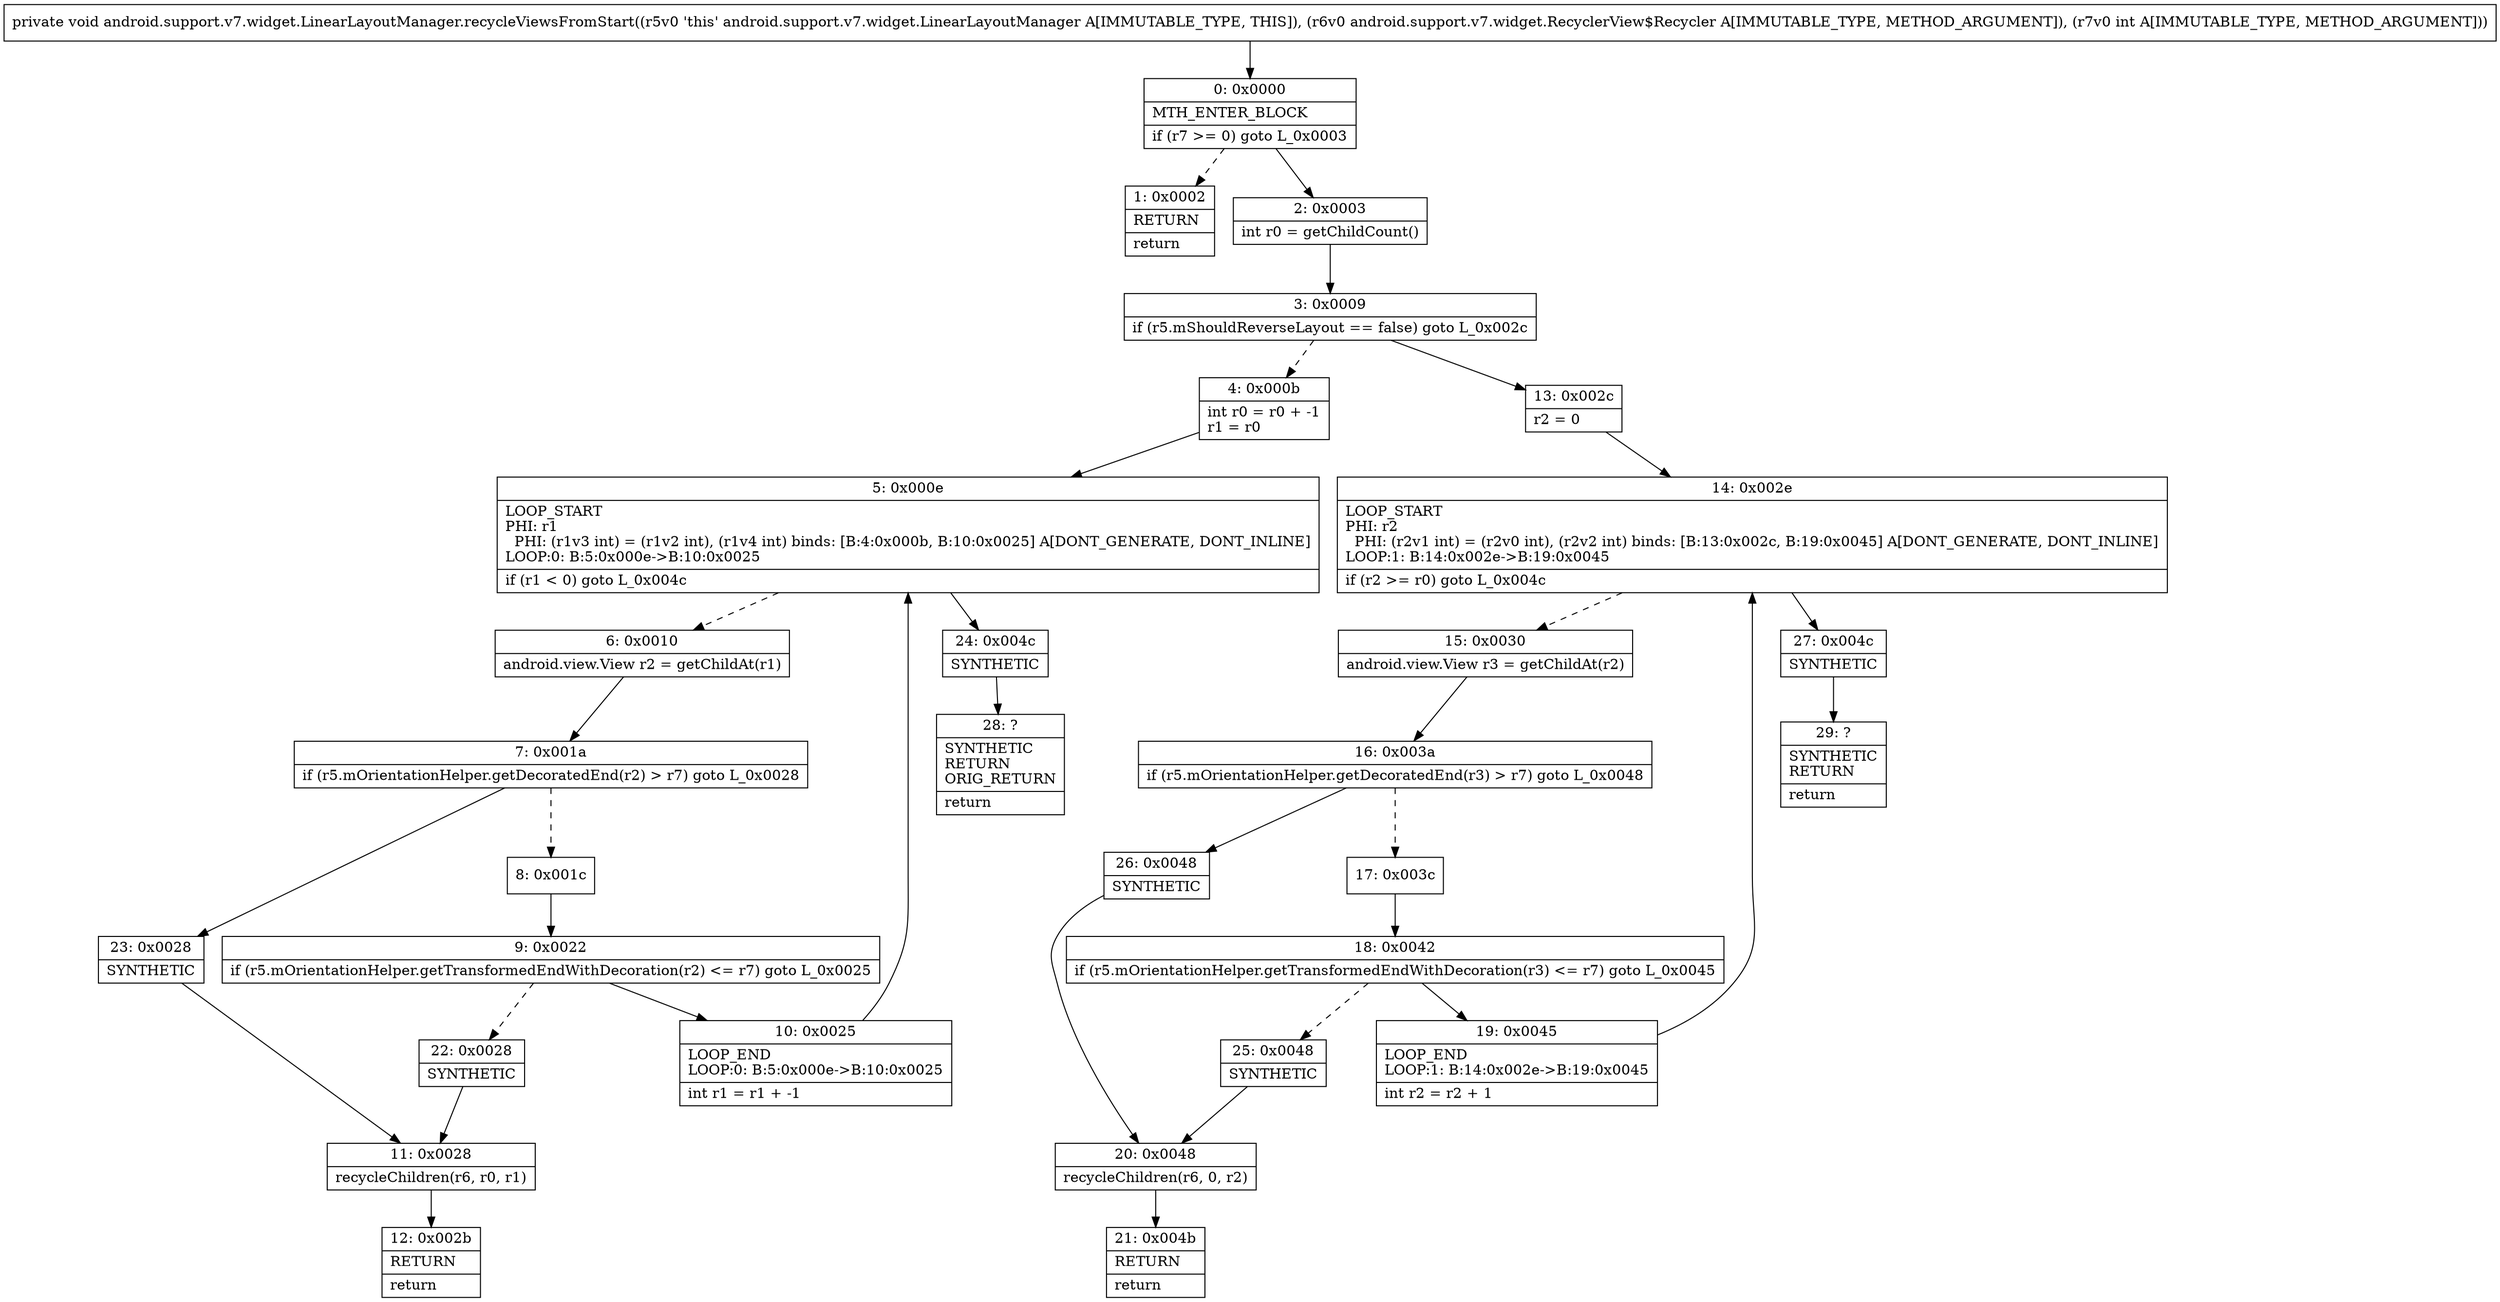 digraph "CFG forandroid.support.v7.widget.LinearLayoutManager.recycleViewsFromStart(Landroid\/support\/v7\/widget\/RecyclerView$Recycler;I)V" {
Node_0 [shape=record,label="{0\:\ 0x0000|MTH_ENTER_BLOCK\l|if (r7 \>= 0) goto L_0x0003\l}"];
Node_1 [shape=record,label="{1\:\ 0x0002|RETURN\l|return\l}"];
Node_2 [shape=record,label="{2\:\ 0x0003|int r0 = getChildCount()\l}"];
Node_3 [shape=record,label="{3\:\ 0x0009|if (r5.mShouldReverseLayout == false) goto L_0x002c\l}"];
Node_4 [shape=record,label="{4\:\ 0x000b|int r0 = r0 + \-1\lr1 = r0\l}"];
Node_5 [shape=record,label="{5\:\ 0x000e|LOOP_START\lPHI: r1 \l  PHI: (r1v3 int) = (r1v2 int), (r1v4 int) binds: [B:4:0x000b, B:10:0x0025] A[DONT_GENERATE, DONT_INLINE]\lLOOP:0: B:5:0x000e\-\>B:10:0x0025\l|if (r1 \< 0) goto L_0x004c\l}"];
Node_6 [shape=record,label="{6\:\ 0x0010|android.view.View r2 = getChildAt(r1)\l}"];
Node_7 [shape=record,label="{7\:\ 0x001a|if (r5.mOrientationHelper.getDecoratedEnd(r2) \> r7) goto L_0x0028\l}"];
Node_8 [shape=record,label="{8\:\ 0x001c}"];
Node_9 [shape=record,label="{9\:\ 0x0022|if (r5.mOrientationHelper.getTransformedEndWithDecoration(r2) \<= r7) goto L_0x0025\l}"];
Node_10 [shape=record,label="{10\:\ 0x0025|LOOP_END\lLOOP:0: B:5:0x000e\-\>B:10:0x0025\l|int r1 = r1 + \-1\l}"];
Node_11 [shape=record,label="{11\:\ 0x0028|recycleChildren(r6, r0, r1)\l}"];
Node_12 [shape=record,label="{12\:\ 0x002b|RETURN\l|return\l}"];
Node_13 [shape=record,label="{13\:\ 0x002c|r2 = 0\l}"];
Node_14 [shape=record,label="{14\:\ 0x002e|LOOP_START\lPHI: r2 \l  PHI: (r2v1 int) = (r2v0 int), (r2v2 int) binds: [B:13:0x002c, B:19:0x0045] A[DONT_GENERATE, DONT_INLINE]\lLOOP:1: B:14:0x002e\-\>B:19:0x0045\l|if (r2 \>= r0) goto L_0x004c\l}"];
Node_15 [shape=record,label="{15\:\ 0x0030|android.view.View r3 = getChildAt(r2)\l}"];
Node_16 [shape=record,label="{16\:\ 0x003a|if (r5.mOrientationHelper.getDecoratedEnd(r3) \> r7) goto L_0x0048\l}"];
Node_17 [shape=record,label="{17\:\ 0x003c}"];
Node_18 [shape=record,label="{18\:\ 0x0042|if (r5.mOrientationHelper.getTransformedEndWithDecoration(r3) \<= r7) goto L_0x0045\l}"];
Node_19 [shape=record,label="{19\:\ 0x0045|LOOP_END\lLOOP:1: B:14:0x002e\-\>B:19:0x0045\l|int r2 = r2 + 1\l}"];
Node_20 [shape=record,label="{20\:\ 0x0048|recycleChildren(r6, 0, r2)\l}"];
Node_21 [shape=record,label="{21\:\ 0x004b|RETURN\l|return\l}"];
Node_22 [shape=record,label="{22\:\ 0x0028|SYNTHETIC\l}"];
Node_23 [shape=record,label="{23\:\ 0x0028|SYNTHETIC\l}"];
Node_24 [shape=record,label="{24\:\ 0x004c|SYNTHETIC\l}"];
Node_25 [shape=record,label="{25\:\ 0x0048|SYNTHETIC\l}"];
Node_26 [shape=record,label="{26\:\ 0x0048|SYNTHETIC\l}"];
Node_27 [shape=record,label="{27\:\ 0x004c|SYNTHETIC\l}"];
Node_28 [shape=record,label="{28\:\ ?|SYNTHETIC\lRETURN\lORIG_RETURN\l|return\l}"];
Node_29 [shape=record,label="{29\:\ ?|SYNTHETIC\lRETURN\l|return\l}"];
MethodNode[shape=record,label="{private void android.support.v7.widget.LinearLayoutManager.recycleViewsFromStart((r5v0 'this' android.support.v7.widget.LinearLayoutManager A[IMMUTABLE_TYPE, THIS]), (r6v0 android.support.v7.widget.RecyclerView$Recycler A[IMMUTABLE_TYPE, METHOD_ARGUMENT]), (r7v0 int A[IMMUTABLE_TYPE, METHOD_ARGUMENT])) }"];
MethodNode -> Node_0;
Node_0 -> Node_1[style=dashed];
Node_0 -> Node_2;
Node_2 -> Node_3;
Node_3 -> Node_4[style=dashed];
Node_3 -> Node_13;
Node_4 -> Node_5;
Node_5 -> Node_6[style=dashed];
Node_5 -> Node_24;
Node_6 -> Node_7;
Node_7 -> Node_8[style=dashed];
Node_7 -> Node_23;
Node_8 -> Node_9;
Node_9 -> Node_10;
Node_9 -> Node_22[style=dashed];
Node_10 -> Node_5;
Node_11 -> Node_12;
Node_13 -> Node_14;
Node_14 -> Node_15[style=dashed];
Node_14 -> Node_27;
Node_15 -> Node_16;
Node_16 -> Node_17[style=dashed];
Node_16 -> Node_26;
Node_17 -> Node_18;
Node_18 -> Node_19;
Node_18 -> Node_25[style=dashed];
Node_19 -> Node_14;
Node_20 -> Node_21;
Node_22 -> Node_11;
Node_23 -> Node_11;
Node_24 -> Node_28;
Node_25 -> Node_20;
Node_26 -> Node_20;
Node_27 -> Node_29;
}

